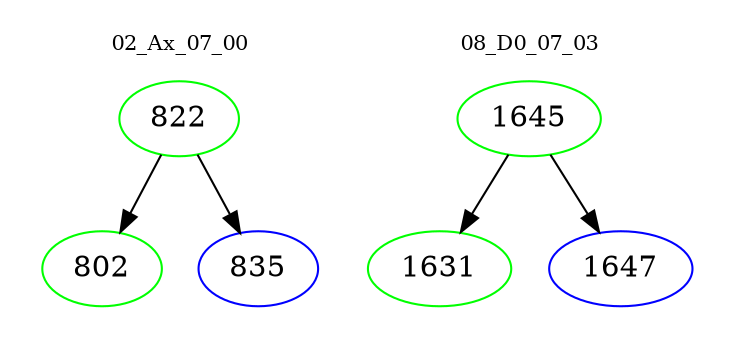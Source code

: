 digraph{
subgraph cluster_0 {
color = white
label = "02_Ax_07_00";
fontsize=10;
T0_822 [label="822", color="green"]
T0_822 -> T0_802 [color="black"]
T0_802 [label="802", color="green"]
T0_822 -> T0_835 [color="black"]
T0_835 [label="835", color="blue"]
}
subgraph cluster_1 {
color = white
label = "08_D0_07_03";
fontsize=10;
T1_1645 [label="1645", color="green"]
T1_1645 -> T1_1631 [color="black"]
T1_1631 [label="1631", color="green"]
T1_1645 -> T1_1647 [color="black"]
T1_1647 [label="1647", color="blue"]
}
}
